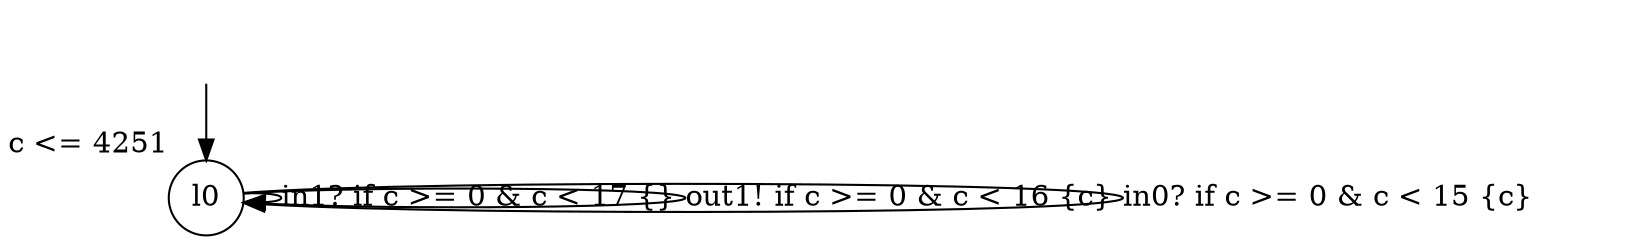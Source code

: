 digraph g {
__start0 [label="" shape="none"];
l0 [shape="circle" margin=0 label="l0", xlabel="c <= 4251"];
l0 -> l0 [label="in1? if c >= 0 & c < 17 {} "];
l0 -> l0 [label="out1! if c >= 0 & c < 16 {c} "];
l0 -> l0 [label="in0? if c >= 0 & c < 15 {c} "];
__start0 -> l0;
}
